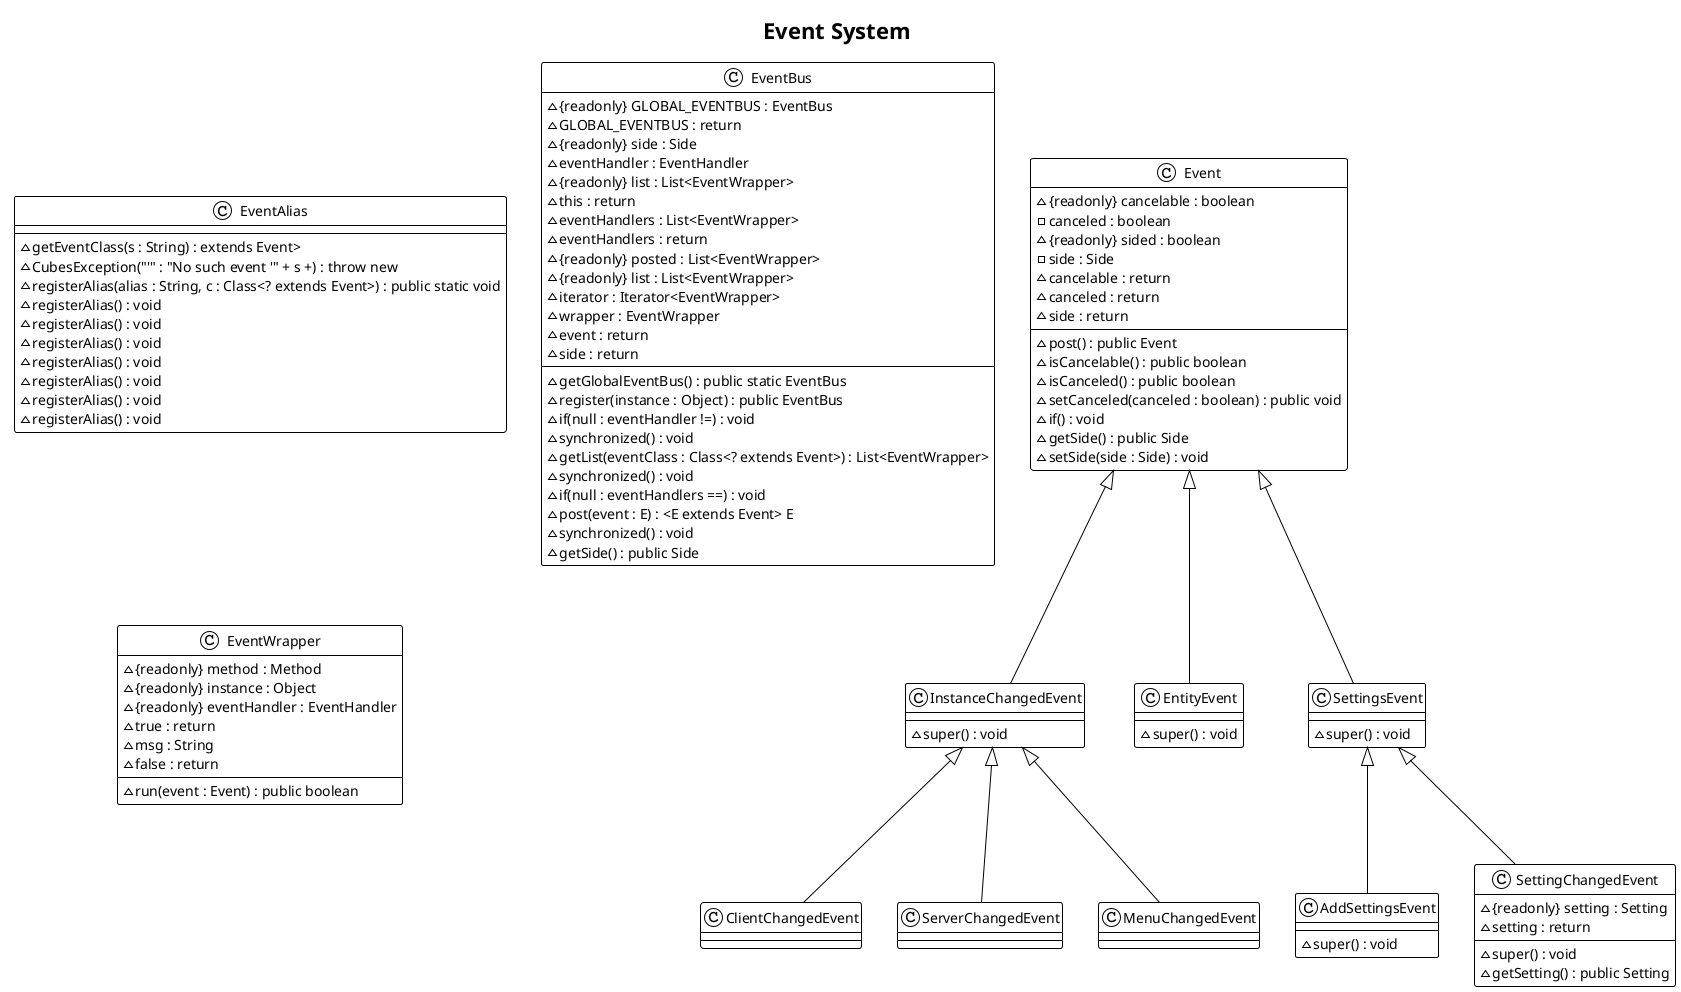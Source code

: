 @startuml Event_System
!theme plain
title Event System

    class Event {
        ~{readonly} cancelable : boolean
        -canceled : boolean
        ~{readonly} sided : boolean
        -side : Side
        ~cancelable : return
        ~canceled : return
        ~side : return
        --
        ~post() : public Event
        ~isCancelable() : public boolean
        ~isCanceled() : public boolean
        ~setCanceled(canceled : boolean) : public void
        ~if() : void
        ~getSide() : public Side
        ~setSide(side : Side) : void
    }
    class EventAlias {
        ~getEventClass(s : String) : extends Event>
        ~CubesException("'" : "No such event '" + s +) : throw new
        ~registerAlias(alias : String, c : Class<? extends Event>) : public static void
        ~registerAlias() : void
        ~registerAlias() : void
        ~registerAlias() : void
        ~registerAlias() : void
        ~registerAlias() : void
        ~registerAlias() : void
        ~registerAlias() : void
    }
    class EventBus {
        ~{readonly} GLOBAL_EVENTBUS : EventBus
        ~GLOBAL_EVENTBUS : return
        ~{readonly} side : Side
        ~eventHandler : EventHandler
        ~{readonly} list : List<EventWrapper>
        ~this : return
        ~eventHandlers : List<EventWrapper>
        ~eventHandlers : return
        ~{readonly} posted : List<EventWrapper>
        ~{readonly} list : List<EventWrapper>
        ~iterator : Iterator<EventWrapper>
        ~wrapper : EventWrapper
        ~event : return
        ~side : return
        --
        ~getGlobalEventBus() : public static EventBus
        ~register(instance : Object) : public EventBus
        ~if(null : eventHandler !=) : void
        ~synchronized() : void
        ~getList(eventClass : Class<? extends Event>) : List<EventWrapper>
        ~synchronized() : void
        ~if(null : eventHandlers ==) : void
        ~post(event : E) : <E extends Event> E
        ~synchronized() : void
        ~getSide() : public Side
    }
    class EventWrapper {
        ~{readonly} method : Method
        ~{readonly} instance : Object
        ~{readonly} eventHandler : EventHandler
        ~true : return
        ~msg : String
        ~false : return
        --
        ~run(event : Event) : public boolean
    }
    class InstanceChangedEvent {
        ~super() : void
    }
    class ClientChangedEvent {
    }
    class ServerChangedEvent {
    }
    class MenuChangedEvent {
    }
    class EntityEvent {
        ~super() : void
    }
    class AddSettingsEvent {
        ~super() : void
    }
    class SettingChangedEvent {
        ~{readonly} setting : Setting
        ~setting : return
        --
        ~super() : void
        ~getSetting() : public Setting
    }
    class SettingsEvent {
        ~super() : void
    }
    Event <|-- InstanceChangedEvent
    InstanceChangedEvent <|-- ClientChangedEvent
    InstanceChangedEvent <|-- ServerChangedEvent
    InstanceChangedEvent <|-- MenuChangedEvent
    Event <|-- EntityEvent
    SettingsEvent <|-- AddSettingsEvent
    SettingsEvent <|-- SettingChangedEvent
    Event <|-- SettingsEvent
@enduml
